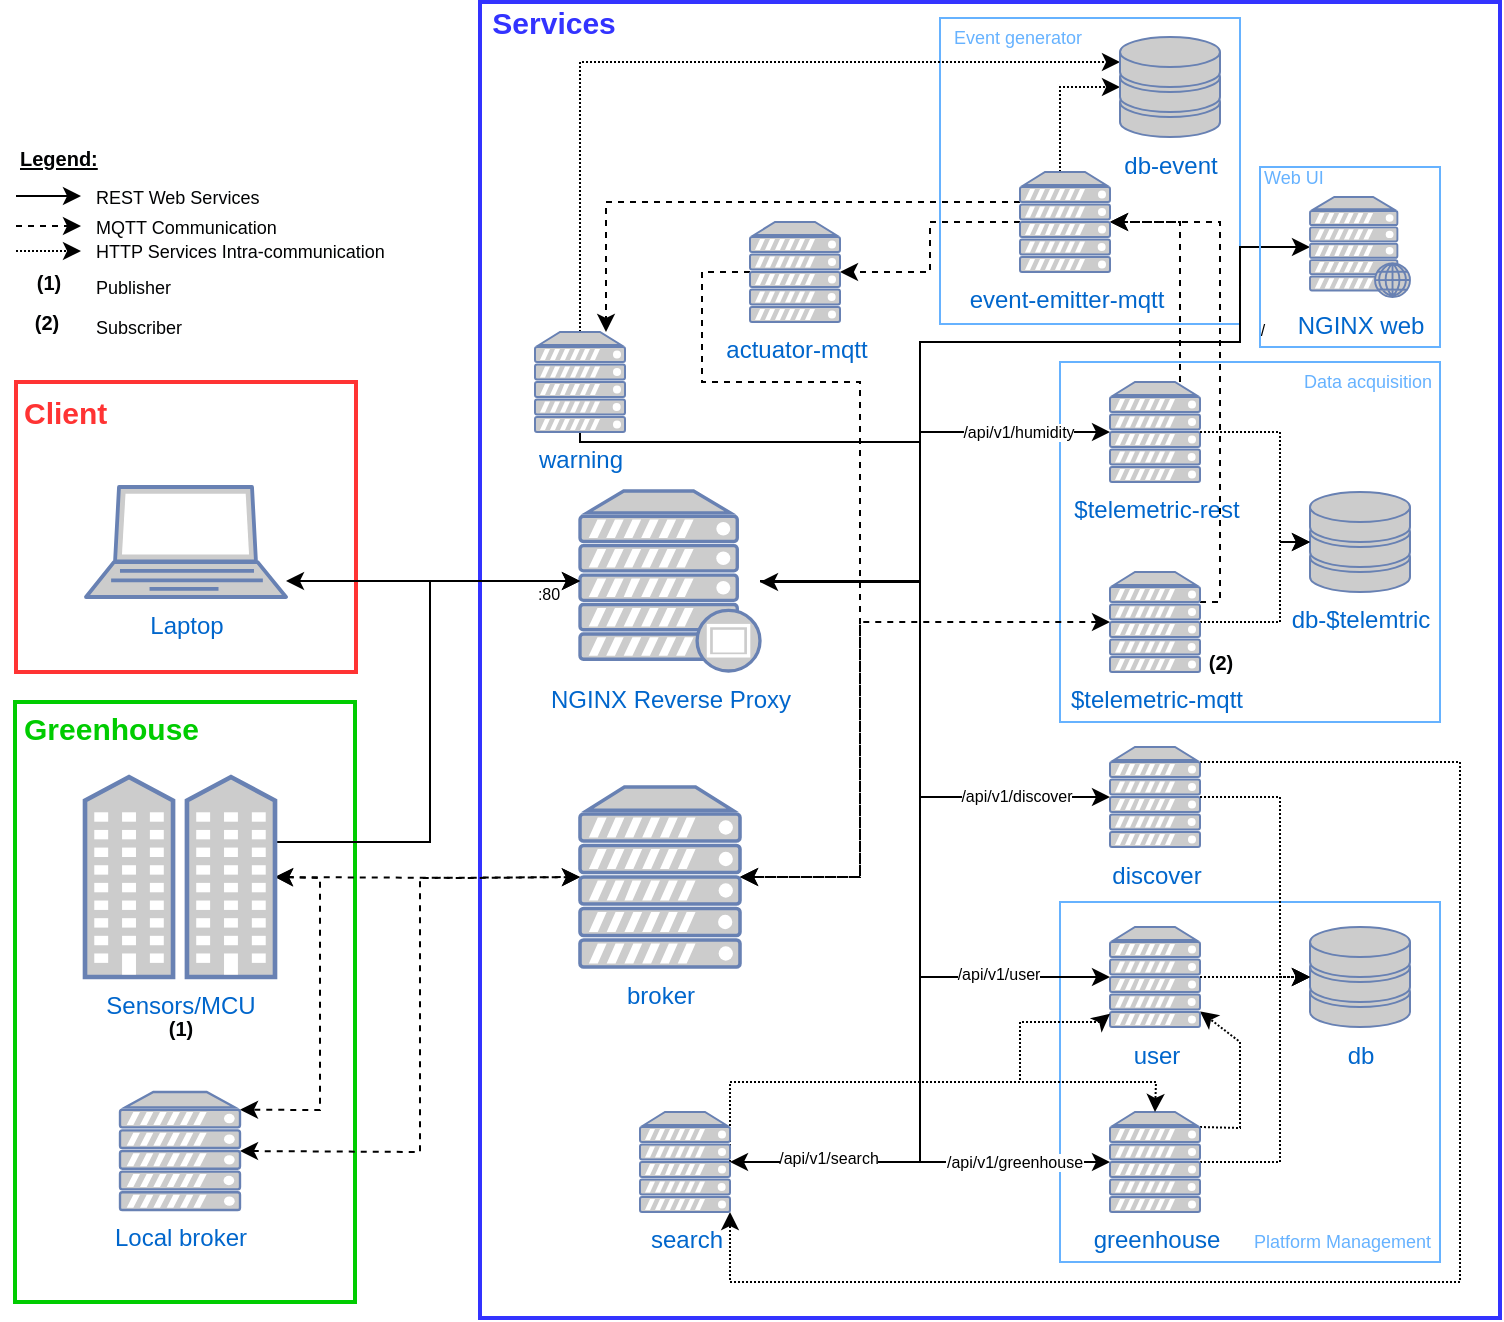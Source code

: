 <mxfile version="12.0.0" type="device" pages="1"><diagram id="sTSIygmRAPnJEiXUmyMv" name="Page-1"><mxGraphModel dx="815" dy="1600" grid="1" gridSize="10" guides="1" tooltips="1" connect="1" arrows="1" fold="1" page="1" pageScale="1" pageWidth="827" pageHeight="1169" math="0" shadow="0"><root><mxCell id="0"/><mxCell id="1" parent="0"/><mxCell id="5ZnSKM0d-xl8Pxqmprgy-23" value="" style="rounded=0;whiteSpace=wrap;html=1;fillColor=none;strokeColor=#66B2FF;strokeWidth=1;" vertex="1" parent="1"><mxGeometry x="490" y="8" width="150" height="153" as="geometry"/></mxCell><mxCell id="7__ah4R4rV3GcS6-pHmZ-30" value="" style="rounded=0;whiteSpace=wrap;html=1;fillColor=none;strokeColor=#3333FF;strokeWidth=2;" parent="1" vertex="1"><mxGeometry x="260" width="510" height="658" as="geometry"/></mxCell><mxCell id="7__ah4R4rV3GcS6-pHmZ-46" value="" style="rounded=0;whiteSpace=wrap;html=1;strokeColor=#66B2FF;strokeWidth=1;fillColor=none;fontSize=10;fontColor=#66B2FF;align=left;" parent="1" vertex="1"><mxGeometry x="550" y="450" width="190" height="180" as="geometry"/></mxCell><mxCell id="7__ah4R4rV3GcS6-pHmZ-36" value="" style="rounded=0;whiteSpace=wrap;html=1;fillColor=none;strokeColor=#FF3333;strokeWidth=2;" parent="1" vertex="1"><mxGeometry x="28" y="190" width="170" height="145" as="geometry"/></mxCell><mxCell id="7__ah4R4rV3GcS6-pHmZ-42" value="" style="rounded=0;whiteSpace=wrap;html=1;fillColor=none;strokeColor=#66B2FF;strokeWidth=1;" parent="1" vertex="1"><mxGeometry x="550" y="180" width="190" height="180" as="geometry"/></mxCell><mxCell id="7__ah4R4rV3GcS6-pHmZ-32" value="" style="rounded=0;whiteSpace=wrap;html=1;fillColor=none;strokeColor=#00CC00;strokeWidth=2;" parent="1" vertex="1"><mxGeometry x="27.5" y="350" width="170" height="300" as="geometry"/></mxCell><mxCell id="7__ah4R4rV3GcS6-pHmZ-22" style="edgeStyle=none;rounded=0;orthogonalLoop=1;jettySize=auto;html=1;entryX=1;entryY=0.5;entryDx=0;entryDy=0;entryPerimeter=0;" parent="1" source="LvIemDZDP07uOd4VOJIL-1" target="7__ah4R4rV3GcS6-pHmZ-17" edge="1"><mxGeometry relative="1" as="geometry"><Array as="points"><mxPoint x="480" y="290"/><mxPoint x="480" y="580"/></Array></mxGeometry></mxCell><mxCell id="LvIemDZDP07uOd4VOJIL-1" value="NGINX Reverse Proxy" style="fontColor=#0066CC;verticalAlign=top;verticalLabelPosition=bottom;labelPosition=center;align=center;html=1;outlineConnect=0;fillColor=#CCCCCC;strokeColor=#6881B3;gradientColor=none;gradientDirection=north;strokeWidth=2;shape=mxgraph.networks.proxy_server;" parent="1" vertex="1"><mxGeometry x="310" y="244.5" width="90" height="90" as="geometry"/></mxCell><mxCell id="LvIemDZDP07uOd4VOJIL-39" style="edgeStyle=orthogonalEdgeStyle;rounded=0;orthogonalLoop=1;jettySize=auto;html=1;entryX=0;entryY=0.5;entryDx=0;entryDy=0;entryPerimeter=0;startArrow=classic;startFill=1;" parent="1" source="LvIemDZDP07uOd4VOJIL-2" target="LvIemDZDP07uOd4VOJIL-1" edge="1"><mxGeometry relative="1" as="geometry"><Array as="points"><mxPoint x="150" y="289"/></Array></mxGeometry></mxCell><mxCell id="LvIemDZDP07uOd4VOJIL-2" value="Laptop" style="fontColor=#0066CC;verticalAlign=top;verticalLabelPosition=bottom;labelPosition=center;align=center;html=1;outlineConnect=0;fillColor=#CCCCCC;strokeColor=#6881B3;gradientColor=none;gradientDirection=north;strokeWidth=2;shape=mxgraph.networks.laptop;" parent="1" vertex="1"><mxGeometry x="63" y="242.5" width="100" height="55" as="geometry"/></mxCell><mxCell id="5ZnSKM0d-xl8Pxqmprgy-11" style="edgeStyle=orthogonalEdgeStyle;rounded=0;orthogonalLoop=1;jettySize=auto;html=1;dashed=1;" edge="1" parent="1" source="LvIemDZDP07uOd4VOJIL-4"><mxGeometry relative="1" as="geometry"><mxPoint x="575" y="110" as="targetPoint"/><Array as="points"><mxPoint x="610" y="110"/><mxPoint x="575" y="110"/></Array></mxGeometry></mxCell><mxCell id="LvIemDZDP07uOd4VOJIL-4" value="$telemetric-rest" style="fontColor=#0066CC;verticalAlign=top;verticalLabelPosition=bottom;labelPosition=center;align=center;html=1;outlineConnect=0;fillColor=#CCCCCC;strokeColor=#6881B3;gradientColor=none;gradientDirection=north;strokeWidth=2;shape=mxgraph.networks.server;" parent="1" vertex="1"><mxGeometry x="575" y="190" width="45" height="50" as="geometry"/></mxCell><mxCell id="LvIemDZDP07uOd4VOJIL-25" style="edgeStyle=orthogonalEdgeStyle;rounded=0;orthogonalLoop=1;jettySize=auto;html=1;entryX=0;entryY=0.5;entryDx=0;entryDy=0;entryPerimeter=0;" parent="1" source="LvIemDZDP07uOd4VOJIL-1" target="LvIemDZDP07uOd4VOJIL-4" edge="1"><mxGeometry relative="1" as="geometry"><Array as="points"><mxPoint x="480" y="289"/><mxPoint x="480" y="215"/></Array></mxGeometry></mxCell><mxCell id="LvIemDZDP07uOd4VOJIL-47" value="&lt;div&gt;/api/v1/humidity&lt;/div&gt;" style="text;html=1;resizable=0;points=[];align=center;verticalAlign=middle;labelBackgroundColor=#ffffff;fontSize=8;" parent="LvIemDZDP07uOd4VOJIL-25" vertex="1" connectable="0"><mxGeometry x="0.517" y="1" relative="1" as="geometry"><mxPoint x="14" y="1" as="offset"/></mxGeometry></mxCell><mxCell id="LvIemDZDP07uOd4VOJIL-5" value="db-$telemtric" style="fontColor=#0066CC;verticalAlign=top;verticalLabelPosition=bottom;labelPosition=center;align=center;html=1;outlineConnect=0;fillColor=#CCCCCC;strokeColor=#6881B3;gradientColor=none;gradientDirection=north;strokeWidth=2;shape=mxgraph.networks.storage;" parent="1" vertex="1"><mxGeometry x="675" y="245" width="50" height="50" as="geometry"/></mxCell><mxCell id="LvIemDZDP07uOd4VOJIL-23" style="edgeStyle=orthogonalEdgeStyle;rounded=0;orthogonalLoop=1;jettySize=auto;html=1;exitX=1;exitY=0.5;exitDx=0;exitDy=0;exitPerimeter=0;entryX=0;entryY=0.5;entryDx=0;entryDy=0;entryPerimeter=0;dashed=1;dashPattern=1 1;" parent="1" source="LvIemDZDP07uOd4VOJIL-4" target="LvIemDZDP07uOd4VOJIL-5" edge="1"><mxGeometry relative="1" as="geometry"><Array as="points"><mxPoint x="660" y="215"/><mxPoint x="660" y="270"/></Array></mxGeometry></mxCell><mxCell id="LvIemDZDP07uOd4VOJIL-24" style="edgeStyle=orthogonalEdgeStyle;rounded=0;orthogonalLoop=1;jettySize=auto;html=1;entryX=0;entryY=0.5;entryDx=0;entryDy=0;entryPerimeter=0;" parent="1" source="LvIemDZDP07uOd4VOJIL-1" target="LvIemDZDP07uOd4VOJIL-6" edge="1"><mxGeometry relative="1" as="geometry"><Array as="points"><mxPoint x="480" y="289"/><mxPoint x="480" y="170"/><mxPoint x="640" y="170"/><mxPoint x="640" y="123"/></Array></mxGeometry></mxCell><mxCell id="LvIemDZDP07uOd4VOJIL-45" value="&lt;div&gt;/&lt;/div&gt;" style="text;html=1;resizable=0;points=[];align=center;verticalAlign=middle;labelBackgroundColor=#ffffff;fontSize=8;" parent="LvIemDZDP07uOd4VOJIL-24" vertex="1" connectable="0"><mxGeometry x="0.66" y="1" relative="1" as="geometry"><mxPoint x="12" y="1" as="offset"/></mxGeometry></mxCell><mxCell id="LvIemDZDP07uOd4VOJIL-41" style="edgeStyle=orthogonalEdgeStyle;rounded=0;orthogonalLoop=1;jettySize=auto;html=1;entryX=0;entryY=0.5;entryDx=0;entryDy=0;entryPerimeter=0;exitX=1;exitY=0.12;exitDx=0;exitDy=0;exitPerimeter=0;" parent="1" source="LvIemDZDP07uOd4VOJIL-9" target="LvIemDZDP07uOd4VOJIL-1" edge="1"><mxGeometry relative="1" as="geometry"><Array as="points"><mxPoint x="158" y="420"/><mxPoint x="235" y="420"/><mxPoint x="235" y="289"/></Array></mxGeometry></mxCell><mxCell id="7__ah4R4rV3GcS6-pHmZ-6" style="edgeStyle=none;rounded=0;orthogonalLoop=1;jettySize=auto;html=1;exitX=1;exitY=0.5;exitDx=0;exitDy=0;exitPerimeter=0;entryX=0;entryY=0.5;entryDx=0;entryDy=0;entryPerimeter=0;dashed=1;startArrow=classic;startFill=1;" parent="1" source="LvIemDZDP07uOd4VOJIL-9" target="LvIemDZDP07uOd4VOJIL-27" edge="1"><mxGeometry relative="1" as="geometry"><Array as="points"><mxPoint x="255" y="438"/></Array></mxGeometry></mxCell><mxCell id="7__ah4R4rV3GcS6-pHmZ-33" style="edgeStyle=none;rounded=0;orthogonalLoop=1;jettySize=auto;html=1;exitX=1;exitY=0.5;exitDx=0;exitDy=0;exitPerimeter=0;entryX=1;entryY=0.15;entryDx=0;entryDy=0;entryPerimeter=0;dashed=1;startArrow=classic;startFill=1;" parent="1" source="LvIemDZDP07uOd4VOJIL-9" target="7__ah4R4rV3GcS6-pHmZ-31" edge="1"><mxGeometry relative="1" as="geometry"><Array as="points"><mxPoint x="180" y="438"/><mxPoint x="180" y="554"/></Array></mxGeometry></mxCell><mxCell id="LvIemDZDP07uOd4VOJIL-9" value="Sensors/MCU" style="fontColor=#0066CC;verticalAlign=top;verticalLabelPosition=bottom;labelPosition=center;align=center;html=1;outlineConnect=0;fillColor=#CCCCCC;strokeColor=#6881B3;gradientColor=none;gradientDirection=north;strokeWidth=2;shape=mxgraph.networks.community;" parent="1" vertex="1"><mxGeometry x="62.5" y="387.5" width="95" height="100" as="geometry"/></mxCell><mxCell id="7__ah4R4rV3GcS6-pHmZ-29" style="edgeStyle=none;rounded=0;orthogonalLoop=1;jettySize=auto;html=1;exitX=1;exitY=0.15;exitDx=0;exitDy=0;exitPerimeter=0;entryX=1;entryY=1;entryDx=0;entryDy=0;entryPerimeter=0;dashed=1;dashPattern=1 1;startArrow=none;startFill=0;" parent="1" source="LvIemDZDP07uOd4VOJIL-10" target="7__ah4R4rV3GcS6-pHmZ-17" edge="1"><mxGeometry relative="1" as="geometry"><Array as="points"><mxPoint x="750" y="380"/><mxPoint x="750" y="640"/><mxPoint x="385" y="640"/></Array></mxGeometry></mxCell><mxCell id="LvIemDZDP07uOd4VOJIL-10" value="discover" style="fontColor=#0066CC;verticalAlign=top;verticalLabelPosition=bottom;labelPosition=center;align=center;html=1;outlineConnect=0;fillColor=#CCCCCC;strokeColor=#6881B3;gradientColor=none;gradientDirection=north;strokeWidth=2;shape=mxgraph.networks.server;" parent="1" vertex="1"><mxGeometry x="575" y="372.5" width="45" height="50" as="geometry"/></mxCell><mxCell id="LvIemDZDP07uOd4VOJIL-28" style="edgeStyle=orthogonalEdgeStyle;rounded=0;orthogonalLoop=1;jettySize=auto;html=1;entryX=0;entryY=0.5;entryDx=0;entryDy=0;entryPerimeter=0;" parent="1" source="LvIemDZDP07uOd4VOJIL-1" target="LvIemDZDP07uOd4VOJIL-10" edge="1"><mxGeometry relative="1" as="geometry"><Array as="points"><mxPoint x="480" y="289"/><mxPoint x="480" y="398"/></Array></mxGeometry></mxCell><mxCell id="LvIemDZDP07uOd4VOJIL-46" value="&lt;div&gt;/api/v1/discover&lt;/div&gt;" style="text;html=1;resizable=0;points=[];align=center;verticalAlign=middle;labelBackgroundColor=#ffffff;fontSize=8;" parent="LvIemDZDP07uOd4VOJIL-28" vertex="1" connectable="0"><mxGeometry x="0.611" y="-1" relative="1" as="geometry"><mxPoint x="8" y="-1.5" as="offset"/></mxGeometry></mxCell><mxCell id="LvIemDZDP07uOd4VOJIL-21" style="edgeStyle=orthogonalEdgeStyle;rounded=0;orthogonalLoop=1;jettySize=auto;html=1;exitX=1;exitY=0.5;exitDx=0;exitDy=0;exitPerimeter=0;entryX=0;entryY=0.5;entryDx=0;entryDy=0;entryPerimeter=0;dashed=1;dashPattern=1 1;" parent="1" source="LvIemDZDP07uOd4VOJIL-10" target="LvIemDZDP07uOd4VOJIL-13" edge="1"><mxGeometry relative="1" as="geometry"><mxPoint x="675.333" y="397.5" as="targetPoint"/><Array as="points"><mxPoint x="660" y="397"/><mxPoint x="660" y="488"/></Array></mxGeometry></mxCell><mxCell id="7__ah4R4rV3GcS6-pHmZ-27" style="edgeStyle=none;rounded=0;orthogonalLoop=1;jettySize=auto;html=1;exitX=1;exitY=0.15;exitDx=0;exitDy=0;exitPerimeter=0;dashed=1;dashPattern=1 1;startArrow=none;startFill=0;" parent="1" source="LvIemDZDP07uOd4VOJIL-14" target="LvIemDZDP07uOd4VOJIL-12" edge="1"><mxGeometry relative="1" as="geometry"><mxPoint x="820" y="530" as="targetPoint"/><Array as="points"><mxPoint x="640" y="563"/><mxPoint x="640" y="520"/></Array></mxGeometry></mxCell><mxCell id="LvIemDZDP07uOd4VOJIL-12" value="user" style="fontColor=#0066CC;verticalAlign=top;verticalLabelPosition=bottom;labelPosition=center;align=center;html=1;outlineConnect=0;fillColor=#CCCCCC;strokeColor=#6881B3;gradientColor=none;gradientDirection=north;strokeWidth=2;shape=mxgraph.networks.server;" parent="1" vertex="1"><mxGeometry x="575" y="462.5" width="45" height="50" as="geometry"/></mxCell><mxCell id="LvIemDZDP07uOd4VOJIL-32" style="edgeStyle=orthogonalEdgeStyle;rounded=0;orthogonalLoop=1;jettySize=auto;html=1;entryX=0;entryY=0.5;entryDx=0;entryDy=0;entryPerimeter=0;" parent="1" source="LvIemDZDP07uOd4VOJIL-1" target="LvIemDZDP07uOd4VOJIL-12" edge="1"><mxGeometry relative="1" as="geometry"><Array as="points"><mxPoint x="480" y="289"/><mxPoint x="480" y="488"/></Array></mxGeometry></mxCell><mxCell id="LvIemDZDP07uOd4VOJIL-13" value="db" style="fontColor=#0066CC;verticalAlign=top;verticalLabelPosition=bottom;labelPosition=center;align=center;html=1;outlineConnect=0;fillColor=#CCCCCC;strokeColor=#6881B3;gradientColor=none;gradientDirection=north;strokeWidth=2;shape=mxgraph.networks.storage;" parent="1" vertex="1"><mxGeometry x="675" y="462.5" width="50" height="50" as="geometry"/></mxCell><mxCell id="LvIemDZDP07uOd4VOJIL-19" style="edgeStyle=orthogonalEdgeStyle;rounded=0;orthogonalLoop=1;jettySize=auto;html=1;entryX=0;entryY=0.5;entryDx=0;entryDy=0;entryPerimeter=0;dashed=1;dashPattern=1 1;" parent="1" source="LvIemDZDP07uOd4VOJIL-12" target="LvIemDZDP07uOd4VOJIL-13" edge="1"><mxGeometry relative="1" as="geometry"><Array as="points"><mxPoint x="670" y="488"/><mxPoint x="670" y="488"/></Array></mxGeometry></mxCell><mxCell id="LvIemDZDP07uOd4VOJIL-20" style="edgeStyle=orthogonalEdgeStyle;rounded=0;orthogonalLoop=1;jettySize=auto;html=1;entryX=0;entryY=0.5;entryDx=0;entryDy=0;entryPerimeter=0;dashed=1;dashPattern=1 1;" parent="1" source="LvIemDZDP07uOd4VOJIL-14" target="LvIemDZDP07uOd4VOJIL-13" edge="1"><mxGeometry relative="1" as="geometry"><Array as="points"><mxPoint x="660" y="580"/><mxPoint x="660" y="488"/></Array></mxGeometry></mxCell><mxCell id="LvIemDZDP07uOd4VOJIL-14" value="greenhouse&lt;br&gt;" style="fontColor=#0066CC;verticalAlign=top;verticalLabelPosition=bottom;labelPosition=center;align=center;html=1;outlineConnect=0;fillColor=#CCCCCC;strokeColor=#6881B3;gradientColor=none;gradientDirection=north;strokeWidth=2;shape=mxgraph.networks.server;" parent="1" vertex="1"><mxGeometry x="575" y="555" width="45" height="50" as="geometry"/></mxCell><mxCell id="LvIemDZDP07uOd4VOJIL-33" style="edgeStyle=orthogonalEdgeStyle;rounded=0;orthogonalLoop=1;jettySize=auto;html=1;entryX=0;entryY=0.5;entryDx=0;entryDy=0;entryPerimeter=0;" parent="1" source="LvIemDZDP07uOd4VOJIL-1" target="LvIemDZDP07uOd4VOJIL-14" edge="1"><mxGeometry relative="1" as="geometry"><Array as="points"><mxPoint x="480" y="289"/><mxPoint x="480" y="580"/></Array></mxGeometry></mxCell><mxCell id="LvIemDZDP07uOd4VOJIL-43" value="&lt;div style=&quot;font-size: 8px;&quot;&gt;/api/v1/greenhouse&lt;/div&gt;" style="text;html=1;resizable=0;points=[];align=center;verticalAlign=middle;labelBackgroundColor=#ffffff;fontSize=8;" parent="LvIemDZDP07uOd4VOJIL-33" vertex="1" connectable="0"><mxGeometry x="0.817" y="-2" relative="1" as="geometry"><mxPoint x="-6" y="-2" as="offset"/></mxGeometry></mxCell><mxCell id="LvIemDZDP07uOd4VOJIL-22" style="edgeStyle=orthogonalEdgeStyle;rounded=0;orthogonalLoop=1;jettySize=auto;html=1;exitX=1;exitY=0.5;exitDx=0;exitDy=0;exitPerimeter=0;dashed=1;dashPattern=1 1;" parent="1" source="LvIemDZDP07uOd4VOJIL-17" target="LvIemDZDP07uOd4VOJIL-5" edge="1"><mxGeometry relative="1" as="geometry"><Array as="points"><mxPoint x="660" y="310"/><mxPoint x="660" y="270"/></Array></mxGeometry></mxCell><mxCell id="5ZnSKM0d-xl8Pxqmprgy-12" style="edgeStyle=orthogonalEdgeStyle;rounded=0;orthogonalLoop=1;jettySize=auto;html=1;entryX=1;entryY=0.5;entryDx=0;entryDy=0;entryPerimeter=0;dashed=1;" edge="1" parent="1" source="LvIemDZDP07uOd4VOJIL-17" target="5ZnSKM0d-xl8Pxqmprgy-2"><mxGeometry relative="1" as="geometry"><Array as="points"><mxPoint x="630" y="300"/><mxPoint x="630" y="110"/></Array></mxGeometry></mxCell><mxCell id="LvIemDZDP07uOd4VOJIL-17" value="$telemetric-mqtt" style="fontColor=#0066CC;verticalAlign=top;verticalLabelPosition=bottom;labelPosition=center;align=center;html=1;outlineConnect=0;fillColor=#CCCCCC;strokeColor=#6881B3;gradientColor=none;gradientDirection=north;strokeWidth=2;shape=mxgraph.networks.server;" parent="1" vertex="1"><mxGeometry x="575" y="285" width="45" height="50" as="geometry"/></mxCell><mxCell id="LvIemDZDP07uOd4VOJIL-27" value="broker&lt;br&gt;" style="fontColor=#0066CC;verticalAlign=top;verticalLabelPosition=bottom;labelPosition=center;align=center;html=1;outlineConnect=0;fillColor=#CCCCCC;strokeColor=#6881B3;gradientColor=none;gradientDirection=north;strokeWidth=2;shape=mxgraph.networks.server;" parent="1" vertex="1"><mxGeometry x="310" y="392.5" width="80" height="90" as="geometry"/></mxCell><mxCell id="LvIemDZDP07uOd4VOJIL-38" style="edgeStyle=orthogonalEdgeStyle;rounded=0;orthogonalLoop=1;jettySize=auto;html=1;entryX=1;entryY=0.5;entryDx=0;entryDy=0;entryPerimeter=0;dashed=1;startArrow=classic;startFill=1;" parent="1" source="LvIemDZDP07uOd4VOJIL-17" target="LvIemDZDP07uOd4VOJIL-27" edge="1"><mxGeometry relative="1" as="geometry"><Array as="points"><mxPoint x="450" y="310"/><mxPoint x="450" y="438"/></Array></mxGeometry></mxCell><mxCell id="LvIemDZDP07uOd4VOJIL-44" value="&lt;div style=&quot;font-size: 8px&quot;&gt;&lt;div&gt;/api/v1/&lt;span&gt;user&lt;/span&gt;&lt;/div&gt;&lt;/div&gt;" style="text;html=1;resizable=0;points=[];align=center;verticalAlign=middle;labelBackgroundColor=#ffffff;fontSize=8;" parent="1" vertex="1" connectable="0"><mxGeometry x="525" y="487.5" as="geometry"><mxPoint x="-6" y="-2" as="offset"/></mxGeometry></mxCell><mxCell id="7__ah4R4rV3GcS6-pHmZ-68" style="edgeStyle=none;rounded=0;orthogonalLoop=1;jettySize=auto;html=1;exitX=1;exitY=0.5;exitDx=0;exitDy=0;exitPerimeter=0;dashed=1;dashPattern=1 1;startArrow=none;startFill=0;fontSize=10;fontColor=#010203;" parent="1" source="7__ah4R4rV3GcS6-pHmZ-17" target="LvIemDZDP07uOd4VOJIL-12" edge="1"><mxGeometry relative="1" as="geometry"><Array as="points"><mxPoint x="385" y="540"/><mxPoint x="530" y="540"/><mxPoint x="530" y="510"/><mxPoint x="570" y="510"/></Array></mxGeometry></mxCell><mxCell id="7__ah4R4rV3GcS6-pHmZ-69" style="edgeStyle=none;rounded=0;orthogonalLoop=1;jettySize=auto;html=1;exitX=1;exitY=0.5;exitDx=0;exitDy=0;exitPerimeter=0;entryX=0.5;entryY=0;entryDx=0;entryDy=0;entryPerimeter=0;dashed=1;dashPattern=1 1;startArrow=none;startFill=0;fontSize=10;fontColor=#010203;" parent="1" source="7__ah4R4rV3GcS6-pHmZ-17" target="LvIemDZDP07uOd4VOJIL-14" edge="1"><mxGeometry relative="1" as="geometry"><Array as="points"><mxPoint x="385" y="540"/><mxPoint x="598" y="540"/></Array></mxGeometry></mxCell><mxCell id="7__ah4R4rV3GcS6-pHmZ-17" value="search" style="fontColor=#0066CC;verticalAlign=top;verticalLabelPosition=bottom;labelPosition=center;align=center;html=1;outlineConnect=0;fillColor=#CCCCCC;strokeColor=#6881B3;gradientColor=none;gradientDirection=north;strokeWidth=2;shape=mxgraph.networks.server;" parent="1" vertex="1"><mxGeometry x="340" y="555" width="45" height="50" as="geometry"/></mxCell><mxCell id="7__ah4R4rV3GcS6-pHmZ-23" value="&lt;div style=&quot;font-size: 8px&quot;&gt;/api/v1/search&lt;/div&gt;" style="text;html=1;resizable=0;points=[];align=center;verticalAlign=middle;labelBackgroundColor=#ffffff;fontSize=8;" parent="1" vertex="1" connectable="0"><mxGeometry x="439.786" y="580.143" as="geometry"><mxPoint x="-6" y="-2" as="offset"/></mxGeometry></mxCell><mxCell id="7__ah4R4rV3GcS6-pHmZ-34" style="edgeStyle=none;rounded=0;orthogonalLoop=1;jettySize=auto;html=1;exitX=1;exitY=0.5;exitDx=0;exitDy=0;exitPerimeter=0;entryX=0;entryY=0.5;entryDx=0;entryDy=0;entryPerimeter=0;dashed=1;startArrow=classic;startFill=1;" parent="1" source="7__ah4R4rV3GcS6-pHmZ-31" target="LvIemDZDP07uOd4VOJIL-27" edge="1"><mxGeometry relative="1" as="geometry"><Array as="points"><mxPoint x="230" y="575"/><mxPoint x="230" y="438"/></Array></mxGeometry></mxCell><mxCell id="7__ah4R4rV3GcS6-pHmZ-31" value="Local broker" style="fontColor=#0066CC;verticalAlign=top;verticalLabelPosition=bottom;labelPosition=center;align=center;html=1;outlineConnect=0;fillColor=#CCCCCC;strokeColor=#6881B3;gradientColor=none;gradientDirection=north;strokeWidth=2;shape=mxgraph.networks.server;" parent="1" vertex="1"><mxGeometry x="80" y="545" width="60" height="59" as="geometry"/></mxCell><mxCell id="7__ah4R4rV3GcS6-pHmZ-35" value="&lt;div&gt;:80&lt;/div&gt;" style="text;html=1;resizable=0;points=[];align=center;verticalAlign=middle;labelBackgroundColor=#ffffff;fontSize=8;" parent="1" vertex="1" connectable="0"><mxGeometry x="280.167" y="295" as="geometry"><mxPoint x="14" y="1" as="offset"/></mxGeometry></mxCell><mxCell id="7__ah4R4rV3GcS6-pHmZ-37" value="&lt;font color=&quot;#ff3333&quot; style=&quot;font-size: 15px;&quot;&gt;&lt;b style=&quot;font-size: 15px;&quot;&gt;Client&lt;/b&gt;&lt;/font&gt;" style="text;html=1;resizable=0;autosize=1;align=left;verticalAlign=middle;points=[];fillColor=none;strokeColor=none;rounded=0;fontSize=15;" parent="1" vertex="1"><mxGeometry x="30" y="195" width="50" height="20" as="geometry"/></mxCell><mxCell id="7__ah4R4rV3GcS6-pHmZ-38" value="&lt;font&gt;&lt;b&gt;&amp;nbsp;Services&lt;/b&gt;&lt;/font&gt;" style="text;html=1;resizable=0;autosize=1;align=left;verticalAlign=middle;points=[];fillColor=none;strokeColor=none;rounded=0;fontSize=15;fontColor=#3333FF;" parent="1" vertex="1"><mxGeometry x="260" width="80" height="20" as="geometry"/></mxCell><mxCell id="7__ah4R4rV3GcS6-pHmZ-39" value="&lt;font style=&quot;font-size: 15px&quot; color=&quot;#00cc00&quot;&gt;&lt;b style=&quot;font-size: 15px&quot;&gt;Greenhouse&lt;/b&gt;&lt;/font&gt;" style="text;html=1;resizable=0;autosize=1;align=left;verticalAlign=middle;points=[];fillColor=none;strokeColor=none;rounded=0;fontSize=15;" parent="1" vertex="1"><mxGeometry x="30" y="352.5" width="100" height="20" as="geometry"/></mxCell><mxCell id="7__ah4R4rV3GcS6-pHmZ-43" value="&lt;font style=&quot;font-size: 9px;&quot;&gt;&lt;span style=&quot;font-size: 9px;&quot;&gt;Data&amp;nbsp;&lt;/span&gt;&lt;/font&gt;acquisition" style="text;html=1;resizable=0;autosize=1;align=left;verticalAlign=middle;points=[];fillColor=none;strokeColor=none;rounded=0;fontSize=9;fontColor=#66B2FF;fontStyle=0" parent="1" vertex="1"><mxGeometry x="670" y="180" width="90" height="20" as="geometry"/></mxCell><mxCell id="7__ah4R4rV3GcS6-pHmZ-48" value="&amp;nbsp; Platform Management" style="text;html=1;resizable=0;autosize=1;align=left;verticalAlign=middle;points=[];fillColor=none;strokeColor=none;rounded=0;fontSize=9;fontColor=#66B2FF;fontStyle=0" parent="1" vertex="1"><mxGeometry x="640" y="610" width="120" height="20" as="geometry"/></mxCell><mxCell id="7__ah4R4rV3GcS6-pHmZ-59" style="edgeStyle=none;rounded=0;orthogonalLoop=1;jettySize=auto;html=1;exitX=0.5;exitY=0;exitDx=0;exitDy=0;dashed=1;dashPattern=1 1;startArrow=classic;startFill=1;fontSize=9;fontColor=#010203;" parent="1" source="7__ah4R4rV3GcS6-pHmZ-36" target="7__ah4R4rV3GcS6-pHmZ-36" edge="1"><mxGeometry relative="1" as="geometry"/></mxCell><mxCell id="7__ah4R4rV3GcS6-pHmZ-51" value="" style="endArrow=classic;html=1;fontSize=9;fontColor=#66B2FF;" parent="1" edge="1"><mxGeometry width="50" height="50" relative="1" as="geometry"><mxPoint x="28" y="97" as="sourcePoint"/><mxPoint x="60.5" y="97" as="targetPoint"/></mxGeometry></mxCell><mxCell id="7__ah4R4rV3GcS6-pHmZ-52" value="REST Web Services" style="text;html=1;resizable=0;autosize=1;align=left;verticalAlign=middle;points=[];fillColor=none;strokeColor=none;rounded=0;fontSize=9;fontColor=#010203;fontStyle=0" parent="1" vertex="1"><mxGeometry x="65.5" y="87.5" width="100" height="20" as="geometry"/></mxCell><mxCell id="7__ah4R4rV3GcS6-pHmZ-54" value="" style="endArrow=classic;html=1;dashed=1;fontSize=9;fontColor=#66B2FF;" parent="1" edge="1"><mxGeometry width="50" height="50" relative="1" as="geometry"><mxPoint x="28" y="112" as="sourcePoint"/><mxPoint x="60.5" y="112" as="targetPoint"/></mxGeometry></mxCell><mxCell id="7__ah4R4rV3GcS6-pHmZ-55" value="MQTT Communication" style="text;html=1;resizable=0;autosize=1;align=left;verticalAlign=middle;points=[];fillColor=none;strokeColor=none;rounded=0;fontSize=9;fontColor=#010203;fontStyle=0" parent="1" vertex="1"><mxGeometry x="65.5" y="102.5" width="110" height="20" as="geometry"/></mxCell><mxCell id="7__ah4R4rV3GcS6-pHmZ-56" value="" style="endArrow=classic;html=1;fontSize=9;fontColor=#66B2FF;dashed=1;dashPattern=1 1;" parent="1" edge="1"><mxGeometry width="50" height="50" relative="1" as="geometry"><mxPoint x="28" y="124.5" as="sourcePoint"/><mxPoint x="60.5" y="124.5" as="targetPoint"/></mxGeometry></mxCell><mxCell id="7__ah4R4rV3GcS6-pHmZ-57" value="HTTP Services Intra-communication" style="text;html=1;resizable=0;autosize=1;align=left;verticalAlign=middle;points=[];fillColor=none;strokeColor=none;rounded=0;fontSize=9;fontColor=#010203;fontStyle=0" parent="1" vertex="1"><mxGeometry x="65.5" y="115" width="160" height="20" as="geometry"/></mxCell><mxCell id="7__ah4R4rV3GcS6-pHmZ-60" value="(1)" style="text;html=1;resizable=0;autosize=1;align=center;verticalAlign=middle;points=[];fillColor=none;strokeColor=none;rounded=0;fontSize=10;fontColor=#010203;fontStyle=1" parent="1" vertex="1"><mxGeometry x="28.5" y="130" width="30" height="20" as="geometry"/></mxCell><mxCell id="7__ah4R4rV3GcS6-pHmZ-61" value="Publisher" style="text;html=1;resizable=0;autosize=1;align=left;verticalAlign=middle;points=[];fillColor=none;strokeColor=none;rounded=0;fontSize=9;fontColor=#010203;fontStyle=0" parent="1" vertex="1"><mxGeometry x="65.5" y="132.5" width="50" height="20" as="geometry"/></mxCell><mxCell id="7__ah4R4rV3GcS6-pHmZ-62" value="(2)" style="text;html=1;resizable=0;autosize=1;align=center;verticalAlign=middle;points=[];fillColor=none;strokeColor=none;rounded=0;fontSize=10;fontColor=#010203;fontStyle=1" parent="1" vertex="1"><mxGeometry x="28" y="150" width="30" height="20" as="geometry"/></mxCell><mxCell id="7__ah4R4rV3GcS6-pHmZ-63" value="Subscriber" style="text;html=1;resizable=0;autosize=1;align=left;verticalAlign=middle;points=[];fillColor=none;strokeColor=none;rounded=0;fontSize=9;fontColor=#010203;fontStyle=0" parent="1" vertex="1"><mxGeometry x="65.5" y="152.5" width="60" height="20" as="geometry"/></mxCell><mxCell id="7__ah4R4rV3GcS6-pHmZ-64" value="(1)" style="text;html=1;resizable=0;autosize=1;align=center;verticalAlign=middle;points=[];fillColor=none;strokeColor=none;rounded=0;fontSize=10;fontColor=#010203;fontStyle=1" parent="1" vertex="1"><mxGeometry x="95" y="502.5" width="30" height="20" as="geometry"/></mxCell><mxCell id="7__ah4R4rV3GcS6-pHmZ-65" value="(2)" style="text;html=1;resizable=0;autosize=1;align=center;verticalAlign=middle;points=[];fillColor=none;strokeColor=none;rounded=0;fontSize=10;fontColor=#010203;fontStyle=1" parent="1" vertex="1"><mxGeometry x="615" y="320" width="30" height="20" as="geometry"/></mxCell><mxCell id="7__ah4R4rV3GcS6-pHmZ-66" value="Legend:" style="text;html=1;resizable=0;autosize=1;align=left;verticalAlign=middle;points=[];fillColor=none;strokeColor=none;rounded=0;fontSize=10;fontColor=#010203;fontStyle=5" parent="1" vertex="1"><mxGeometry x="28" y="67.5" width="50" height="20" as="geometry"/></mxCell><mxCell id="5ZnSKM0d-xl8Pxqmprgy-14" style="edgeStyle=orthogonalEdgeStyle;rounded=0;orthogonalLoop=1;jettySize=auto;html=1;entryX=1;entryY=0.5;entryDx=0;entryDy=0;entryPerimeter=0;dashed=1;" edge="1" parent="1" source="5ZnSKM0d-xl8Pxqmprgy-1" target="LvIemDZDP07uOd4VOJIL-27"><mxGeometry relative="1" as="geometry"><Array as="points"><mxPoint x="371" y="135"/><mxPoint x="371" y="190"/><mxPoint x="450" y="190"/><mxPoint x="450" y="438"/></Array></mxGeometry></mxCell><mxCell id="5ZnSKM0d-xl8Pxqmprgy-1" value="actuator-mqtt" style="fontColor=#0066CC;verticalAlign=top;verticalLabelPosition=bottom;labelPosition=center;align=center;html=1;outlineConnect=0;fillColor=#CCCCCC;strokeColor=#6881B3;gradientColor=none;gradientDirection=north;strokeWidth=2;shape=mxgraph.networks.server;" vertex="1" parent="1"><mxGeometry x="395" y="110" width="45" height="50" as="geometry"/></mxCell><mxCell id="5ZnSKM0d-xl8Pxqmprgy-13" style="edgeStyle=orthogonalEdgeStyle;rounded=0;orthogonalLoop=1;jettySize=auto;html=1;entryX=1;entryY=0.5;entryDx=0;entryDy=0;entryPerimeter=0;dashed=1;" edge="1" parent="1" source="5ZnSKM0d-xl8Pxqmprgy-2" target="5ZnSKM0d-xl8Pxqmprgy-1"><mxGeometry relative="1" as="geometry"/></mxCell><mxCell id="5ZnSKM0d-xl8Pxqmprgy-15" style="edgeStyle=orthogonalEdgeStyle;rounded=0;orthogonalLoop=1;jettySize=auto;html=1;dashed=1;" edge="1" parent="1" source="5ZnSKM0d-xl8Pxqmprgy-2" target="5ZnSKM0d-xl8Pxqmprgy-10"><mxGeometry relative="1" as="geometry"><Array as="points"><mxPoint x="323" y="100"/></Array></mxGeometry></mxCell><mxCell id="5ZnSKM0d-xl8Pxqmprgy-18" style="edgeStyle=orthogonalEdgeStyle;rounded=0;orthogonalLoop=1;jettySize=auto;html=1;dashed=1;dashPattern=1 1;" edge="1" parent="1" source="5ZnSKM0d-xl8Pxqmprgy-2" target="5ZnSKM0d-xl8Pxqmprgy-17"><mxGeometry relative="1" as="geometry"><Array as="points"><mxPoint x="550" y="70"/><mxPoint x="550" y="70"/></Array></mxGeometry></mxCell><mxCell id="5ZnSKM0d-xl8Pxqmprgy-2" value="event-emitter-mqtt" style="fontColor=#0066CC;verticalAlign=top;verticalLabelPosition=bottom;labelPosition=center;align=center;html=1;outlineConnect=0;fillColor=#CCCCCC;strokeColor=#6881B3;gradientColor=none;gradientDirection=north;strokeWidth=2;shape=mxgraph.networks.server;" vertex="1" parent="1"><mxGeometry x="530" y="85" width="45" height="50" as="geometry"/></mxCell><mxCell id="5ZnSKM0d-xl8Pxqmprgy-3" value="" style="group" vertex="1" connectable="0" parent="1"><mxGeometry x="650" y="77.5" width="90" height="95" as="geometry"/></mxCell><mxCell id="7__ah4R4rV3GcS6-pHmZ-40" value="" style="rounded=0;whiteSpace=wrap;html=1;fillColor=none;strokeColor=#66B2FF;strokeWidth=1;" parent="5ZnSKM0d-xl8Pxqmprgy-3" vertex="1"><mxGeometry y="5" width="90" height="90" as="geometry"/></mxCell><mxCell id="LvIemDZDP07uOd4VOJIL-6" value="NGINX web" style="fontColor=#0066CC;verticalAlign=top;verticalLabelPosition=bottom;labelPosition=center;align=center;html=1;outlineConnect=0;fillColor=#CCCCCC;strokeColor=#6881B3;gradientColor=none;gradientDirection=north;strokeWidth=2;shape=mxgraph.networks.web_server;" parent="5ZnSKM0d-xl8Pxqmprgy-3" vertex="1"><mxGeometry x="25" y="20" width="50" height="50" as="geometry"/></mxCell><mxCell id="7__ah4R4rV3GcS6-pHmZ-41" value="&lt;font style=&quot;font-size: 9px;&quot;&gt;&lt;span style=&quot;font-size: 9px;&quot;&gt;Web UI&lt;/span&gt;&lt;/font&gt;" style="text;html=1;resizable=0;autosize=1;align=left;verticalAlign=middle;points=[];fillColor=none;strokeColor=none;rounded=0;fontSize=9;fontColor=#66B2FF;fontStyle=0" parent="5ZnSKM0d-xl8Pxqmprgy-3" vertex="1"><mxGeometry width="50" height="20" as="geometry"/></mxCell><mxCell id="5ZnSKM0d-xl8Pxqmprgy-16" style="edgeStyle=orthogonalEdgeStyle;rounded=0;orthogonalLoop=1;jettySize=auto;html=1;" edge="1" parent="1" source="5ZnSKM0d-xl8Pxqmprgy-10" target="LvIemDZDP07uOd4VOJIL-1"><mxGeometry relative="1" as="geometry"><Array as="points"><mxPoint x="310" y="220"/><mxPoint x="480" y="220"/><mxPoint x="480" y="290"/></Array></mxGeometry></mxCell><mxCell id="5ZnSKM0d-xl8Pxqmprgy-26" style="edgeStyle=orthogonalEdgeStyle;rounded=0;orthogonalLoop=1;jettySize=auto;html=1;dashed=1;dashPattern=1 1;" edge="1" parent="1" source="5ZnSKM0d-xl8Pxqmprgy-10" target="5ZnSKM0d-xl8Pxqmprgy-17"><mxGeometry relative="1" as="geometry"><Array as="points"><mxPoint x="310" y="30"/></Array></mxGeometry></mxCell><mxCell id="5ZnSKM0d-xl8Pxqmprgy-10" value="warning" style="fontColor=#0066CC;verticalAlign=top;verticalLabelPosition=bottom;labelPosition=center;align=center;html=1;outlineConnect=0;fillColor=#CCCCCC;strokeColor=#6881B3;gradientColor=none;gradientDirection=north;strokeWidth=2;shape=mxgraph.networks.server;" vertex="1" parent="1"><mxGeometry x="287.5" y="165" width="45" height="50" as="geometry"/></mxCell><mxCell id="5ZnSKM0d-xl8Pxqmprgy-17" value="db-event" style="fontColor=#0066CC;verticalAlign=top;verticalLabelPosition=bottom;labelPosition=center;align=center;html=1;outlineConnect=0;fillColor=#CCCCCC;strokeColor=#6881B3;gradientColor=none;gradientDirection=north;strokeWidth=2;shape=mxgraph.networks.storage;" vertex="1" parent="1"><mxGeometry x="580" y="17.5" width="50" height="50" as="geometry"/></mxCell><mxCell id="5ZnSKM0d-xl8Pxqmprgy-24" value="Event generator" style="text;html=1;resizable=0;autosize=1;align=left;verticalAlign=middle;points=[];fillColor=none;strokeColor=none;rounded=0;fontSize=9;fontColor=#66B2FF;fontStyle=0" vertex="1" parent="1"><mxGeometry x="495" y="8" width="80" height="20" as="geometry"/></mxCell></root></mxGraphModel></diagram></mxfile>